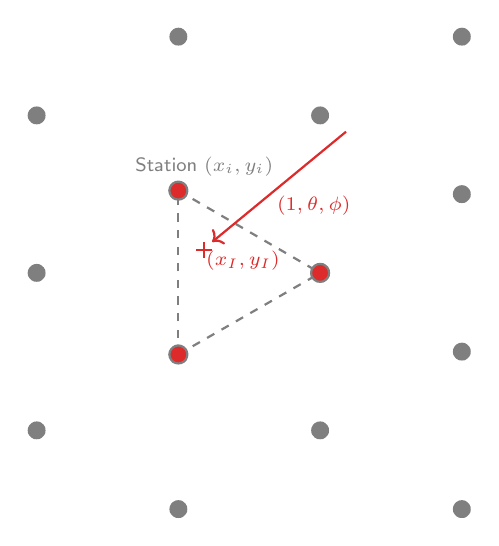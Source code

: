 \begin{tikzpicture}[y=-1cm]
\sf
\definecolor{red}{RGB}{221,42,43}
\definecolor{green}{RGB}{132,184,24}
\definecolor{blue}{RGB}{0,72,112}
\definecolor{orange}{RGB}{192,128,64}
\definecolor{gray}{RGB}{107,108,110}
\definecolor{penColor}{gray}{0.498}

\draw[thick,penColor, dashed] (4.87,26.829) -- (4.87,24.748);
\draw[thick,penColor, dashed] (4.87,26.829) -- (6.672,25.794);
\draw[thick,penColor, dashed] (4.87,24.748) -- (6.672,25.794);

\draw[thick,red, <-] (5.3,25.4) -- (7,24);
\draw[thick,red] (5.2,25.4) -- (5.2,25.6);
\draw[thick,red] (5.1,25.5) -- (5.3,25.5);
\path (5.1,25.7) node[text=red,anchor=base west] {\scriptsize $(x_I, y_I)$};
\path (4.2,24.5) node[text=penColor,anchor=base west] {\scriptsize Station
  $(x_i, y_i)$};
\path (6,25) node[text=red,anchor=base west] {\scriptsize $(1, \theta, \phi)$};

\path[fill=red] (4.985,26.829) -- (4.978,26.793) -- (4.964,26.763) -- (4.938,26.738) -- (4.906,26.721) -- (4.87,26.714) -- (4.834,26.721) -- (4.803,26.738) -- (4.779,26.763) -- (4.763,26.793) -- (4.756,26.829) -- (4.763,26.865) -- (4.779,26.896) -- (4.803,26.922) -- (4.834,26.937) -- (4.87,26.943) -- (4.906,26.937) -- (4.938,26.922) -- (4.964,26.896) -- (4.978,26.865) -- (4.985,26.829);
\draw[thick,penColor] (4.985,26.829) -- (4.978,26.793) -- (4.964,26.763) -- (4.938,26.738) -- (4.906,26.721) -- (4.87,26.714) -- (4.834,26.721) -- (4.803,26.738) -- (4.779,26.763) -- (4.763,26.793) -- (4.756,26.829) -- (4.763,26.865) -- (4.779,26.896) -- (4.803,26.922) -- (4.834,26.937) -- (4.87,26.943) -- (4.906,26.937) -- (4.938,26.922) -- (4.964,26.896) -- (4.978,26.865) -- (4.985,26.829) -- (4.985,26.829);
\path[fill=red] (4.985,24.748) -- (4.978,24.712) -- (4.964,24.682) -- (4.938,24.657) -- (4.906,24.64) -- (4.87,24.634) -- (4.834,24.64) -- (4.803,24.657) -- (4.779,24.682) -- (4.763,24.712) -- (4.756,24.748) -- (4.763,24.784) -- (4.779,24.816) -- (4.803,24.841) -- (4.834,24.856) -- (4.87,24.862) -- (4.906,24.856) -- (4.938,24.841) -- (4.964,24.816) -- (4.978,24.784) -- (4.985,24.748);
\draw[thick,penColor] (4.985,24.748) -- (4.978,24.712) -- (4.964,24.682) -- (4.938,24.657) -- (4.906,24.64) -- (4.87,24.634) -- (4.834,24.64) -- (4.803,24.657) -- (4.779,24.682) -- (4.763,24.712) -- (4.756,24.748) -- (4.763,24.784) -- (4.779,24.816) -- (4.803,24.841) -- (4.834,24.856) -- (4.87,24.862) -- (4.906,24.856) -- (4.938,24.841) -- (4.964,24.816) -- (4.978,24.784) -- (4.985,24.748) -- (4.985,24.748);
\path[fill=red] (6.784,25.794) -- (6.78,25.758) -- (6.763,25.726) -- (6.737,25.701) -- (6.708,25.684) -- (6.672,25.679) -- (6.636,25.684) -- (6.604,25.701) -- (6.579,25.726) -- (6.562,25.758) -- (6.557,25.794) -- (6.562,25.83) -- (6.579,25.859) -- (6.604,25.885) -- (6.636,25.902) -- (6.672,25.906) -- (6.708,25.902) -- (6.737,25.885) -- (6.763,25.859) -- (6.78,25.83) -- (6.784,25.794);
\draw[thick,penColor] (6.784,25.794) -- (6.78,25.758) -- (6.763,25.726) -- (6.737,25.701) -- (6.708,25.684) -- (6.672,25.679) -- (6.636,25.684) -- (6.604,25.701) -- (6.579,25.726) -- (6.562,25.758) -- (6.557,25.794) -- (6.562,25.83) -- (6.579,25.859) -- (6.604,25.885) -- (6.636,25.902) -- (6.672,25.906) -- (6.708,25.902) -- (6.737,25.885) -- (6.763,25.859) -- (6.78,25.83) -- (6.784,25.794) -- (6.784,25.794);


\path[fill=penColor, yshift=2cm] (6.784,25.794) -- (6.78,25.758) -- (6.763,25.726) -- (6.737,25.701) -- (6.708,25.684) -- (6.672,25.679) -- (6.636,25.684) -- (6.604,25.701) -- (6.579,25.726) -- (6.562,25.758) -- (6.557,25.794) -- (6.562,25.83) -- (6.579,25.859) -- (6.604,25.885) -- (6.636,25.902) -- (6.672,25.906) -- (6.708,25.902) -- (6.737,25.885) -- (6.763,25.859) -- (6.78,25.83) -- (6.784,25.794);
\path[fill=penColor, yshift=-2cm] (6.784,25.794) -- (6.78,25.758) -- (6.763,25.726) -- (6.737,25.701) -- (6.708,25.684) -- (6.672,25.679) -- (6.636,25.684) -- (6.604,25.701) -- (6.579,25.726) -- (6.562,25.758) -- (6.557,25.794) -- (6.562,25.83) -- (6.579,25.859) -- (6.604,25.885) -- (6.636,25.902) -- (6.672,25.906) -- (6.708,25.902) -- (6.737,25.885) -- (6.763,25.859) -- (6.78,25.83) -- (6.784,25.794);
\path[fill=penColor, xshift=-3.6cm] (6.784,25.794) -- (6.78,25.758) -- (6.763,25.726) -- (6.737,25.701) -- (6.708,25.684) -- (6.672,25.679) -- (6.636,25.684) -- (6.604,25.701) -- (6.579,25.726) -- (6.562,25.758) -- (6.557,25.794) -- (6.562,25.83) -- (6.579,25.859) -- (6.604,25.885) -- (6.636,25.902) -- (6.672,25.906) -- (6.708,25.902) -- (6.737,25.885) -- (6.763,25.859) -- (6.78,25.83) -- (6.784,25.794);
\path[fill=penColor, yshift=2cm, xshift=-3.6cm] (6.784,25.794) -- (6.78,25.758) -- (6.763,25.726) -- (6.737,25.701) -- (6.708,25.684) -- (6.672,25.679) -- (6.636,25.684) -- (6.604,25.701) -- (6.579,25.726) -- (6.562,25.758) -- (6.557,25.794) -- (6.562,25.83) -- (6.579,25.859) -- (6.604,25.885) -- (6.636,25.902) -- (6.672,25.906) -- (6.708,25.902) -- (6.737,25.885) -- (6.763,25.859) -- (6.78,25.83) -- (6.784,25.794);
\path[fill=penColor, yshift=-2cm, xshift=-3.6cm] (6.784,25.794) -- (6.78,25.758) -- (6.763,25.726) -- (6.737,25.701) -- (6.708,25.684) -- (6.672,25.679) -- (6.636,25.684) -- (6.604,25.701) -- (6.579,25.726) -- (6.562,25.758) -- (6.557,25.794) -- (6.562,25.83) -- (6.579,25.859) -- (6.604,25.885) -- (6.636,25.902) -- (6.672,25.906) -- (6.708,25.902) -- (6.737,25.885) -- (6.763,25.859) -- (6.78,25.83) -- (6.784,25.794);
\path[fill=penColor, yshift=-3cm, xshift=-1.8cm] (6.784,25.794) -- (6.78,25.758) -- (6.763,25.726) -- (6.737,25.701) -- (6.708,25.684) -- (6.672,25.679) -- (6.636,25.684) -- (6.604,25.701) -- (6.579,25.726) -- (6.562,25.758) -- (6.557,25.794) -- (6.562,25.83) -- (6.579,25.859) -- (6.604,25.885) -- (6.636,25.902) -- (6.672,25.906) -- (6.708,25.902) -- (6.737,25.885) -- (6.763,25.859) -- (6.78,25.83) -- (6.784,25.794);
\path[fill=penColor, yshift=+3cm, xshift=-1.8cm] (6.784,25.794) -- (6.78,25.758) -- (6.763,25.726) -- (6.737,25.701) -- (6.708,25.684) -- (6.672,25.679) -- (6.636,25.684) -- (6.604,25.701) -- (6.579,25.726) -- (6.562,25.758) -- (6.557,25.794) -- (6.562,25.83) -- (6.579,25.859) -- (6.604,25.885) -- (6.636,25.902) -- (6.672,25.906) -- (6.708,25.902) -- (6.737,25.885) -- (6.763,25.859) -- (6.78,25.83) -- (6.784,25.794);
\path[fill=penColor, yshift=-1cm, xshift=+1.8cm] (6.784,25.794) -- (6.78,25.758) -- (6.763,25.726) -- (6.737,25.701) -- (6.708,25.684) -- (6.672,25.679) -- (6.636,25.684) -- (6.604,25.701) -- (6.579,25.726) -- (6.562,25.758) -- (6.557,25.794) -- (6.562,25.83) -- (6.579,25.859) -- (6.604,25.885) -- (6.636,25.902) -- (6.672,25.906) -- (6.708,25.902) -- (6.737,25.885) -- (6.763,25.859) -- (6.78,25.83) -- (6.784,25.794);
\path[fill=penColor, yshift=+1cm, xshift=+1.8cm] (6.784,25.794) -- (6.78,25.758) -- (6.763,25.726) -- (6.737,25.701) -- (6.708,25.684) -- (6.672,25.679) -- (6.636,25.684) -- (6.604,25.701) -- (6.579,25.726) -- (6.562,25.758) -- (6.557,25.794) -- (6.562,25.83) -- (6.579,25.859) -- (6.604,25.885) -- (6.636,25.902) -- (6.672,25.906) -- (6.708,25.902) -- (6.737,25.885) -- (6.763,25.859) -- (6.78,25.83) -- (6.784,25.794);
\path[fill=penColor, yshift=+3cm, xshift=+1.8cm] (6.784,25.794) -- (6.78,25.758) -- (6.763,25.726) -- (6.737,25.701) -- (6.708,25.684) -- (6.672,25.679) -- (6.636,25.684) -- (6.604,25.701) -- (6.579,25.726) -- (6.562,25.758) -- (6.557,25.794) -- (6.562,25.83) -- (6.579,25.859) -- (6.604,25.885) -- (6.636,25.902) -- (6.672,25.906) -- (6.708,25.902) -- (6.737,25.885) -- (6.763,25.859) -- (6.78,25.83) -- (6.784,25.794);
\path[fill=penColor, yshift=-3cm, xshift=+1.8cm] (6.784,25.794) -- (6.78,25.758) -- (6.763,25.726) -- (6.737,25.701) -- (6.708,25.684) -- (6.672,25.679) -- (6.636,25.684) -- (6.604,25.701) -- (6.579,25.726) -- (6.562,25.758) -- (6.557,25.794) -- (6.562,25.83) -- (6.579,25.859) -- (6.604,25.885) -- (6.636,25.902) -- (6.672,25.906) -- (6.708,25.902) -- (6.737,25.885) -- (6.763,25.859) -- (6.78,25.83) -- (6.784,25.794);




\end{tikzpicture}%

%% Configure (x)emacs for this file ...
%% Local Variables:
%% mode: latex
%% End:
